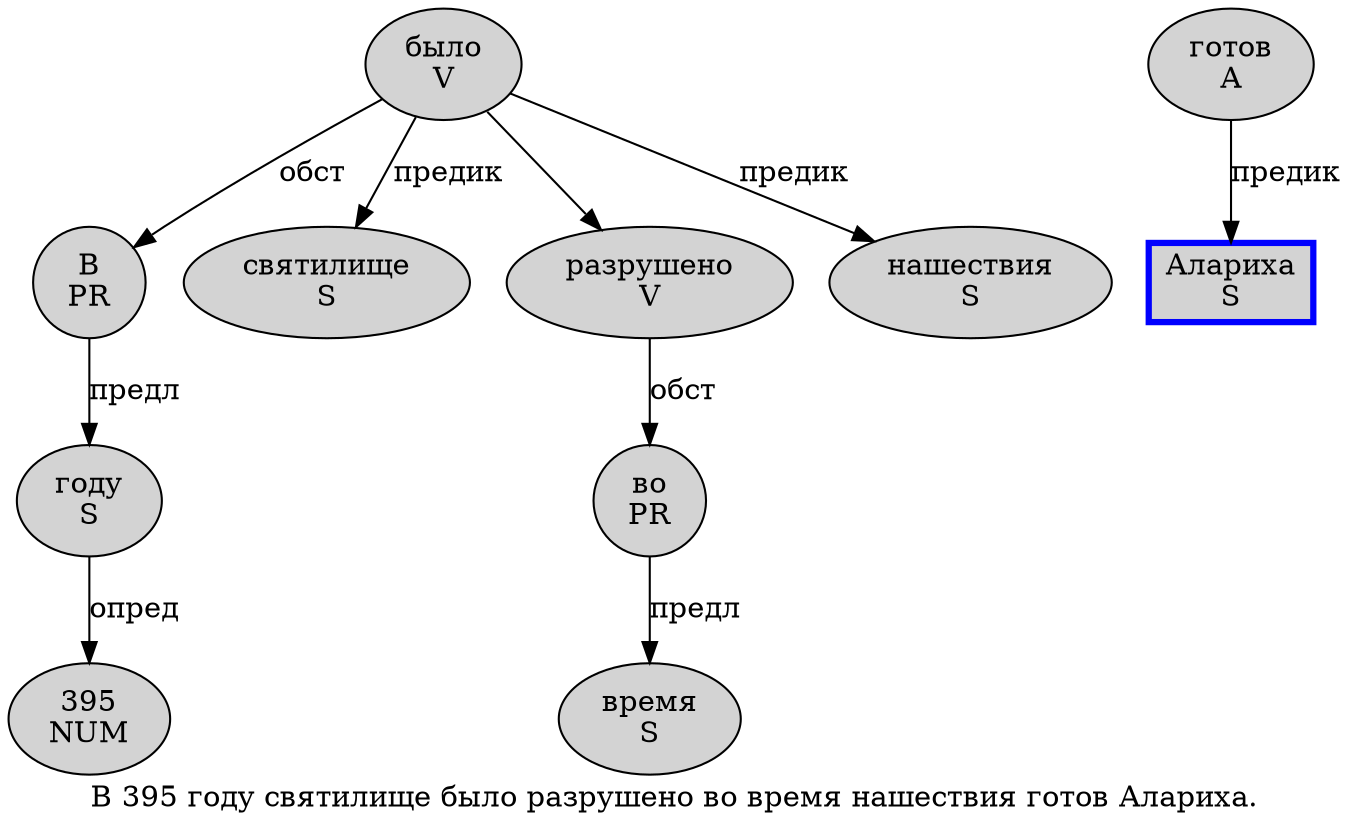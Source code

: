 digraph SENTENCE_1081 {
	graph [label="В 395 году святилище было разрушено во время нашествия готов Алариха."]
	node [style=filled]
		0 [label="В
PR" color="" fillcolor=lightgray penwidth=1 shape=ellipse]
		1 [label="395
NUM" color="" fillcolor=lightgray penwidth=1 shape=ellipse]
		2 [label="году
S" color="" fillcolor=lightgray penwidth=1 shape=ellipse]
		3 [label="святилище
S" color="" fillcolor=lightgray penwidth=1 shape=ellipse]
		4 [label="было
V" color="" fillcolor=lightgray penwidth=1 shape=ellipse]
		5 [label="разрушено
V" color="" fillcolor=lightgray penwidth=1 shape=ellipse]
		6 [label="во
PR" color="" fillcolor=lightgray penwidth=1 shape=ellipse]
		7 [label="время
S" color="" fillcolor=lightgray penwidth=1 shape=ellipse]
		8 [label="нашествия
S" color="" fillcolor=lightgray penwidth=1 shape=ellipse]
		9 [label="готов
A" color="" fillcolor=lightgray penwidth=1 shape=ellipse]
		10 [label="Алариха
S" color=blue fillcolor=lightgray penwidth=3 shape=box]
			2 -> 1 [label="опред"]
			0 -> 2 [label="предл"]
			5 -> 6 [label="обст"]
			4 -> 0 [label="обст"]
			4 -> 3 [label="предик"]
			4 -> 5
			4 -> 8 [label="предик"]
			6 -> 7 [label="предл"]
			9 -> 10 [label="предик"]
}